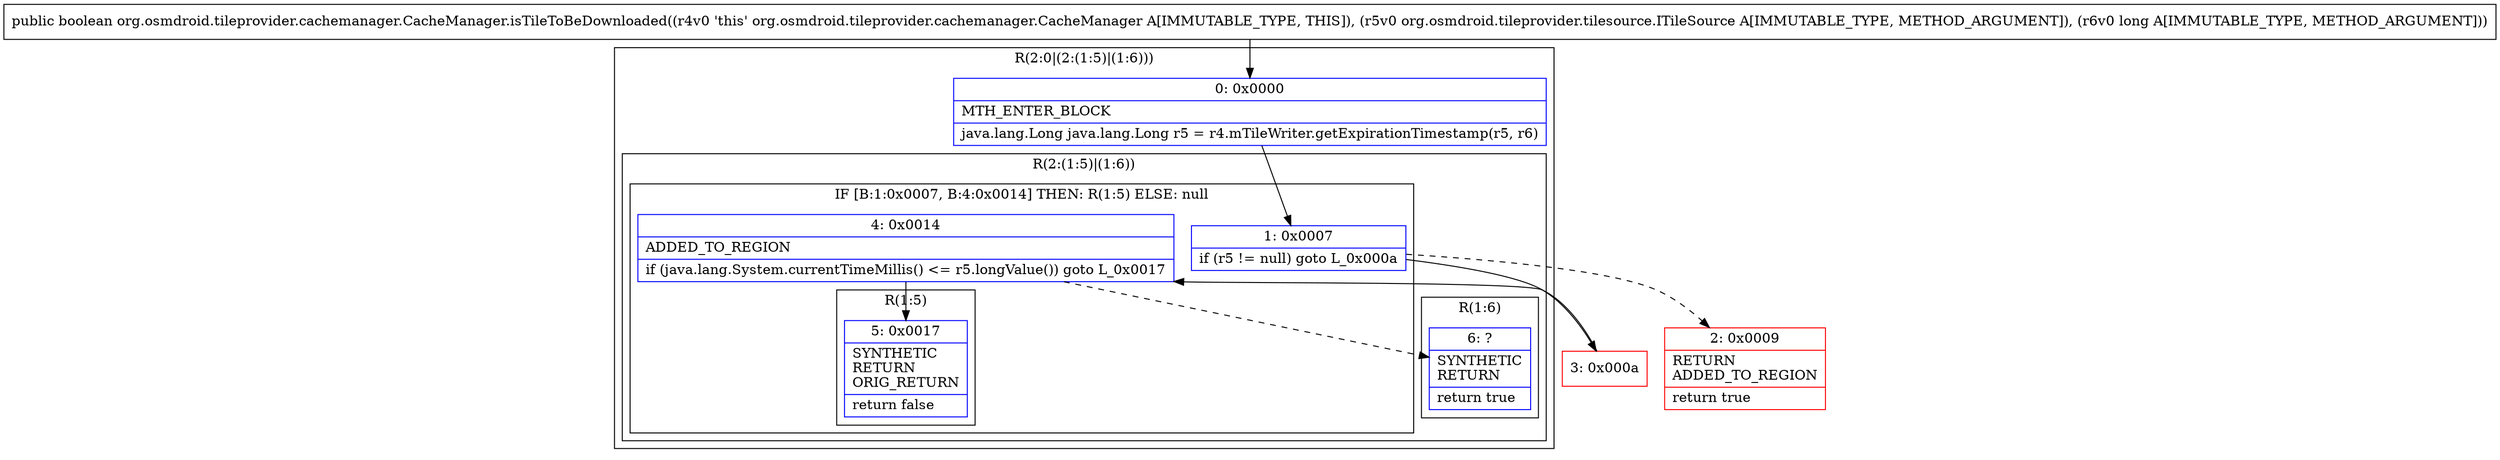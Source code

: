 digraph "CFG fororg.osmdroid.tileprovider.cachemanager.CacheManager.isTileToBeDownloaded(Lorg\/osmdroid\/tileprovider\/tilesource\/ITileSource;J)Z" {
subgraph cluster_Region_377135763 {
label = "R(2:0|(2:(1:5)|(1:6)))";
node [shape=record,color=blue];
Node_0 [shape=record,label="{0\:\ 0x0000|MTH_ENTER_BLOCK\l|java.lang.Long java.lang.Long r5 = r4.mTileWriter.getExpirationTimestamp(r5, r6)\l}"];
subgraph cluster_Region_610287207 {
label = "R(2:(1:5)|(1:6))";
node [shape=record,color=blue];
subgraph cluster_IfRegion_2028757792 {
label = "IF [B:1:0x0007, B:4:0x0014] THEN: R(1:5) ELSE: null";
node [shape=record,color=blue];
Node_1 [shape=record,label="{1\:\ 0x0007|if (r5 != null) goto L_0x000a\l}"];
Node_4 [shape=record,label="{4\:\ 0x0014|ADDED_TO_REGION\l|if (java.lang.System.currentTimeMillis() \<= r5.longValue()) goto L_0x0017\l}"];
subgraph cluster_Region_1857311836 {
label = "R(1:5)";
node [shape=record,color=blue];
Node_5 [shape=record,label="{5\:\ 0x0017|SYNTHETIC\lRETURN\lORIG_RETURN\l|return false\l}"];
}
}
subgraph cluster_Region_738841994 {
label = "R(1:6)";
node [shape=record,color=blue];
Node_6 [shape=record,label="{6\:\ ?|SYNTHETIC\lRETURN\l|return true\l}"];
}
}
}
Node_2 [shape=record,color=red,label="{2\:\ 0x0009|RETURN\lADDED_TO_REGION\l|return true\l}"];
Node_3 [shape=record,color=red,label="{3\:\ 0x000a}"];
MethodNode[shape=record,label="{public boolean org.osmdroid.tileprovider.cachemanager.CacheManager.isTileToBeDownloaded((r4v0 'this' org.osmdroid.tileprovider.cachemanager.CacheManager A[IMMUTABLE_TYPE, THIS]), (r5v0 org.osmdroid.tileprovider.tilesource.ITileSource A[IMMUTABLE_TYPE, METHOD_ARGUMENT]), (r6v0 long A[IMMUTABLE_TYPE, METHOD_ARGUMENT])) }"];
MethodNode -> Node_0;
Node_0 -> Node_1;
Node_1 -> Node_2[style=dashed];
Node_1 -> Node_3;
Node_4 -> Node_5;
Node_4 -> Node_6[style=dashed];
Node_3 -> Node_4;
}

